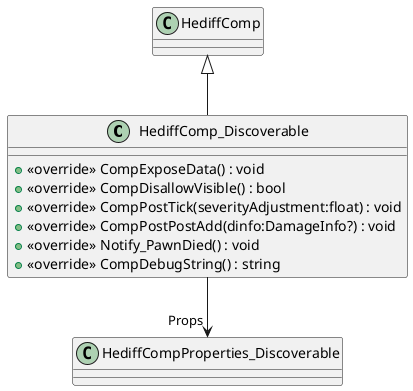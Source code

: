 @startuml
class HediffComp_Discoverable {
    + <<override>> CompExposeData() : void
    + <<override>> CompDisallowVisible() : bool
    + <<override>> CompPostTick(severityAdjustment:float) : void
    + <<override>> CompPostPostAdd(dinfo:DamageInfo?) : void
    + <<override>> Notify_PawnDied() : void
    + <<override>> CompDebugString() : string
}
HediffComp <|-- HediffComp_Discoverable
HediffComp_Discoverable --> "Props" HediffCompProperties_Discoverable
@enduml
